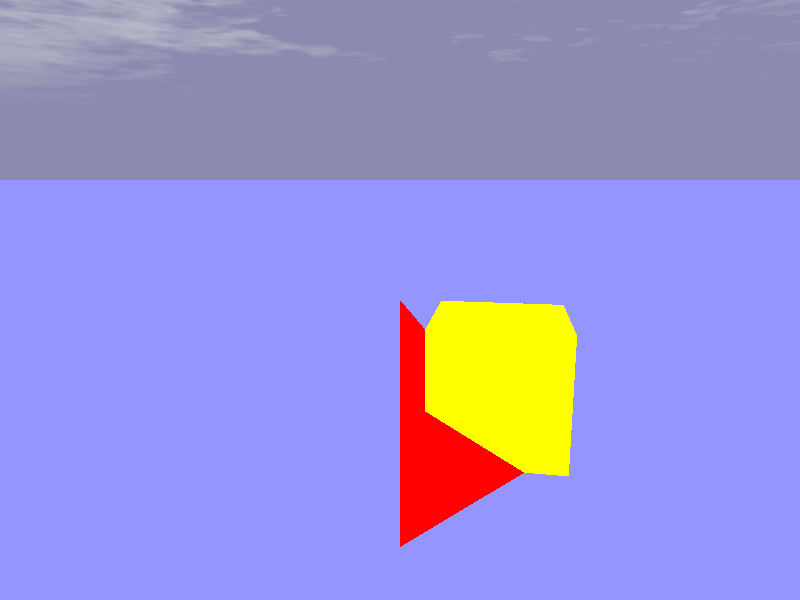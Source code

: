 
// Persistence Of Vision Ray Tracer Scene Description pov_fib
// pov_fib:    Generated by tracer.py
// tracer.py is based on http://code.activestate.com/recipes/205451/ (r1)
// For PovRAY Version: 3.7 (includes radiosity)
// Date: September 2011
// Auth: Martin Prout 
// +width 800 +height 600 for basic_scene example
#version 3.7;
global_settings{
    assumed_gamma 1.0
    radiosity{
        pretrace_start 0.04
        pretrace_end 0.01
        count 200
        recursion_limit 3
        nearest_count 10
        error_bound 0.5
    }
}

#include "colors.inc"

#include "skies.inc"

camera
{
    look_at <0, 1, 2>
    location <0, 2, -3>
}

sky_sphere
{
    S_Cloud3
}

light_source
{
    <2, 4, -3>
    color White
}

plane
{
    <0.0, 1.0, 0.0>, 0.0
    texture
    {
        pigment
        {
            color NeonBlue
        }
        finish
        {
            reflection 0.15
        }
    }
}

triangle
{
    <0, 1, 2>, <1, 0, 1>, <0, 0, 0>
    texture
    {
        pigment
        {
            color Red
        }
    }
}

box
{
    <0, 1, 2>, <1, 0, 1>
    texture
    {
        pigment
        {
            color Yellow
        }
    }
    rotate <0, 10, 0>
}

